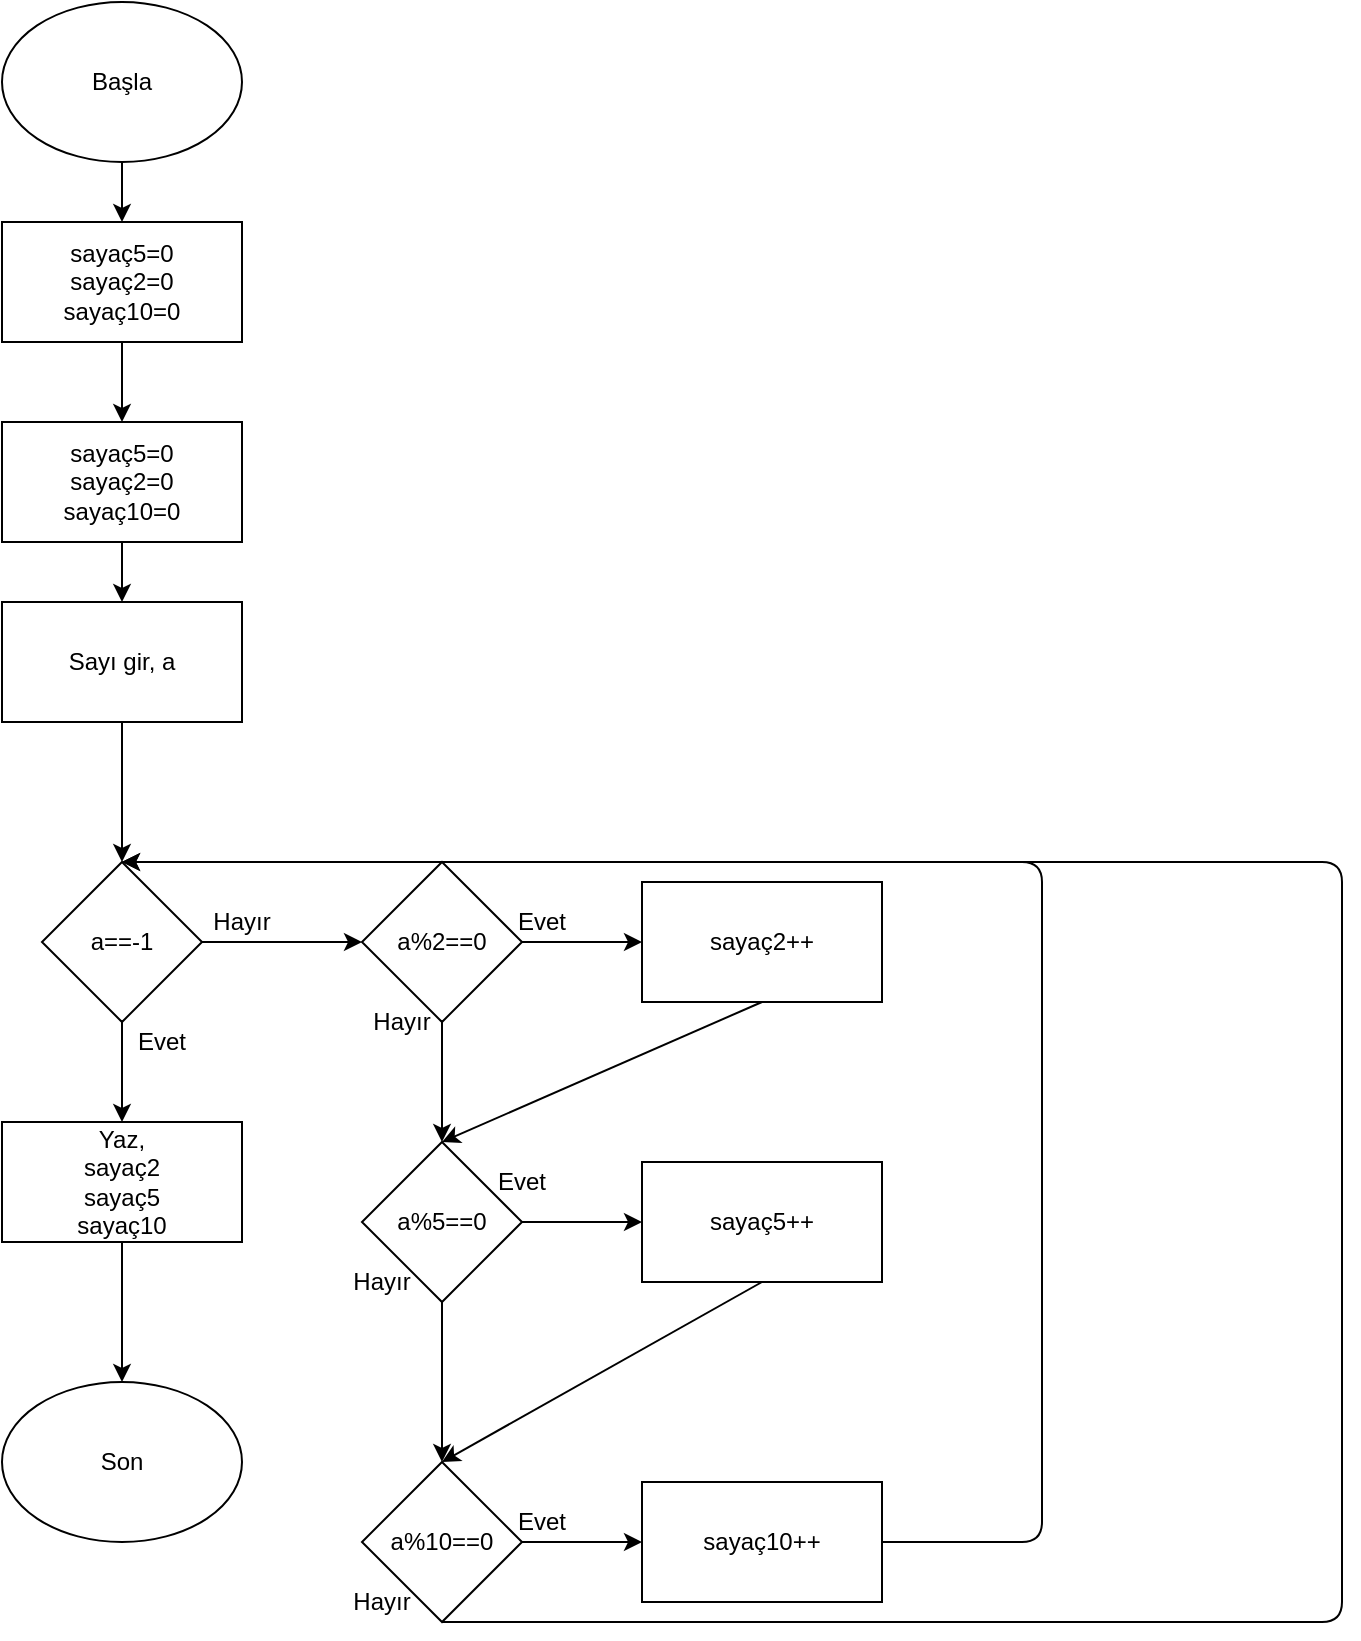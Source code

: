 <mxfile version="13.9.9" type="device"><diagram id="H1XhaN2Ee6a9WhmZBrn6" name="Sayfa -1"><mxGraphModel dx="1086" dy="846" grid="1" gridSize="10" guides="1" tooltips="1" connect="1" arrows="1" fold="1" page="1" pageScale="1" pageWidth="827" pageHeight="1169" math="0" shadow="0"><root><mxCell id="0"/><mxCell id="1" parent="0"/><mxCell id="QEg-bzOws-zd4TGPTc5k-4" value="" style="edgeStyle=orthogonalEdgeStyle;rounded=0;orthogonalLoop=1;jettySize=auto;html=1;" edge="1" parent="1" source="QEg-bzOws-zd4TGPTc5k-2" target="QEg-bzOws-zd4TGPTc5k-3"><mxGeometry relative="1" as="geometry"/></mxCell><mxCell id="QEg-bzOws-zd4TGPTc5k-2" value="Başla" style="ellipse;whiteSpace=wrap;html=1;" vertex="1" parent="1"><mxGeometry x="90" y="60" width="120" height="80" as="geometry"/></mxCell><mxCell id="QEg-bzOws-zd4TGPTc5k-6" value="" style="edgeStyle=orthogonalEdgeStyle;rounded=0;orthogonalLoop=1;jettySize=auto;html=1;" edge="1" parent="1" source="QEg-bzOws-zd4TGPTc5k-3" target="QEg-bzOws-zd4TGPTc5k-5"><mxGeometry relative="1" as="geometry"/></mxCell><mxCell id="QEg-bzOws-zd4TGPTc5k-3" value="sayaç5=0&lt;br&gt;sayaç2=0&lt;br&gt;sayaç10=0" style="whiteSpace=wrap;html=1;" vertex="1" parent="1"><mxGeometry x="90" y="170" width="120" height="60" as="geometry"/></mxCell><mxCell id="QEg-bzOws-zd4TGPTc5k-8" value="" style="edgeStyle=orthogonalEdgeStyle;rounded=0;orthogonalLoop=1;jettySize=auto;html=1;" edge="1" parent="1" source="QEg-bzOws-zd4TGPTc5k-5" target="QEg-bzOws-zd4TGPTc5k-7"><mxGeometry relative="1" as="geometry"/></mxCell><mxCell id="QEg-bzOws-zd4TGPTc5k-5" value="sayaç5=0&lt;br&gt;sayaç2=0&lt;br&gt;sayaç10=0" style="whiteSpace=wrap;html=1;" vertex="1" parent="1"><mxGeometry x="90" y="270" width="120" height="60" as="geometry"/></mxCell><mxCell id="QEg-bzOws-zd4TGPTc5k-10" value="" style="edgeStyle=orthogonalEdgeStyle;rounded=0;orthogonalLoop=1;jettySize=auto;html=1;" edge="1" parent="1" source="QEg-bzOws-zd4TGPTc5k-7" target="QEg-bzOws-zd4TGPTc5k-9"><mxGeometry relative="1" as="geometry"/></mxCell><mxCell id="QEg-bzOws-zd4TGPTc5k-7" value="Sayı gir, a" style="whiteSpace=wrap;html=1;" vertex="1" parent="1"><mxGeometry x="90" y="360" width="120" height="60" as="geometry"/></mxCell><mxCell id="QEg-bzOws-zd4TGPTc5k-17" value="" style="edgeStyle=orthogonalEdgeStyle;rounded=0;orthogonalLoop=1;jettySize=auto;html=1;" edge="1" parent="1" source="QEg-bzOws-zd4TGPTc5k-9" target="QEg-bzOws-zd4TGPTc5k-16"><mxGeometry relative="1" as="geometry"/></mxCell><mxCell id="QEg-bzOws-zd4TGPTc5k-31" value="" style="edgeStyle=orthogonalEdgeStyle;rounded=0;orthogonalLoop=1;jettySize=auto;html=1;" edge="1" parent="1" source="QEg-bzOws-zd4TGPTc5k-9" target="QEg-bzOws-zd4TGPTc5k-30"><mxGeometry relative="1" as="geometry"/></mxCell><mxCell id="QEg-bzOws-zd4TGPTc5k-9" value="a==-1" style="rhombus;whiteSpace=wrap;html=1;" vertex="1" parent="1"><mxGeometry x="110" y="490" width="80" height="80" as="geometry"/></mxCell><mxCell id="QEg-bzOws-zd4TGPTc5k-19" value="" style="edgeStyle=orthogonalEdgeStyle;rounded=0;orthogonalLoop=1;jettySize=auto;html=1;" edge="1" parent="1" source="QEg-bzOws-zd4TGPTc5k-16" target="QEg-bzOws-zd4TGPTc5k-18"><mxGeometry relative="1" as="geometry"/></mxCell><mxCell id="QEg-bzOws-zd4TGPTc5k-21" value="" style="edgeStyle=orthogonalEdgeStyle;rounded=0;orthogonalLoop=1;jettySize=auto;html=1;" edge="1" parent="1" source="QEg-bzOws-zd4TGPTc5k-16" target="QEg-bzOws-zd4TGPTc5k-20"><mxGeometry relative="1" as="geometry"/></mxCell><mxCell id="QEg-bzOws-zd4TGPTc5k-16" value="a%2==0" style="rhombus;whiteSpace=wrap;html=1;" vertex="1" parent="1"><mxGeometry x="270" y="490" width="80" height="80" as="geometry"/></mxCell><mxCell id="QEg-bzOws-zd4TGPTc5k-18" value="sayaç2++" style="whiteSpace=wrap;html=1;" vertex="1" parent="1"><mxGeometry x="410" y="500" width="120" height="60" as="geometry"/></mxCell><mxCell id="QEg-bzOws-zd4TGPTc5k-23" value="" style="edgeStyle=orthogonalEdgeStyle;rounded=0;orthogonalLoop=1;jettySize=auto;html=1;" edge="1" parent="1" source="QEg-bzOws-zd4TGPTc5k-20" target="QEg-bzOws-zd4TGPTc5k-22"><mxGeometry relative="1" as="geometry"/></mxCell><mxCell id="QEg-bzOws-zd4TGPTc5k-25" value="" style="edgeStyle=orthogonalEdgeStyle;rounded=0;orthogonalLoop=1;jettySize=auto;html=1;" edge="1" parent="1" source="QEg-bzOws-zd4TGPTc5k-20" target="QEg-bzOws-zd4TGPTc5k-24"><mxGeometry relative="1" as="geometry"/></mxCell><mxCell id="QEg-bzOws-zd4TGPTc5k-20" value="a%5==0" style="rhombus;whiteSpace=wrap;html=1;" vertex="1" parent="1"><mxGeometry x="270" y="630" width="80" height="80" as="geometry"/></mxCell><mxCell id="QEg-bzOws-zd4TGPTc5k-22" value="sayaç5++" style="whiteSpace=wrap;html=1;" vertex="1" parent="1"><mxGeometry x="410" y="640" width="120" height="60" as="geometry"/></mxCell><mxCell id="QEg-bzOws-zd4TGPTc5k-29" value="" style="edgeStyle=orthogonalEdgeStyle;rounded=0;orthogonalLoop=1;jettySize=auto;html=1;" edge="1" parent="1" source="QEg-bzOws-zd4TGPTc5k-24" target="QEg-bzOws-zd4TGPTc5k-28"><mxGeometry relative="1" as="geometry"/></mxCell><mxCell id="QEg-bzOws-zd4TGPTc5k-24" value="a%10==0" style="rhombus;whiteSpace=wrap;html=1;" vertex="1" parent="1"><mxGeometry x="270" y="790" width="80" height="80" as="geometry"/></mxCell><mxCell id="QEg-bzOws-zd4TGPTc5k-26" value="" style="endArrow=classic;html=1;exitX=0.5;exitY=1;exitDx=0;exitDy=0;entryX=0.5;entryY=0;entryDx=0;entryDy=0;" edge="1" parent="1" source="QEg-bzOws-zd4TGPTc5k-18" target="QEg-bzOws-zd4TGPTc5k-20"><mxGeometry width="50" height="50" relative="1" as="geometry"><mxPoint x="390" y="540" as="sourcePoint"/><mxPoint x="320" y="620" as="targetPoint"/></mxGeometry></mxCell><mxCell id="QEg-bzOws-zd4TGPTc5k-27" value="" style="endArrow=classic;html=1;exitX=0.5;exitY=1;exitDx=0;exitDy=0;entryX=0.5;entryY=0;entryDx=0;entryDy=0;" edge="1" parent="1" source="QEg-bzOws-zd4TGPTc5k-22" target="QEg-bzOws-zd4TGPTc5k-24"><mxGeometry width="50" height="50" relative="1" as="geometry"><mxPoint x="390" y="540" as="sourcePoint"/><mxPoint x="440" y="490" as="targetPoint"/></mxGeometry></mxCell><mxCell id="QEg-bzOws-zd4TGPTc5k-28" value="sayaç10++" style="whiteSpace=wrap;html=1;" vertex="1" parent="1"><mxGeometry x="410" y="800" width="120" height="60" as="geometry"/></mxCell><mxCell id="QEg-bzOws-zd4TGPTc5k-33" value="" style="edgeStyle=orthogonalEdgeStyle;rounded=0;orthogonalLoop=1;jettySize=auto;html=1;" edge="1" parent="1" source="QEg-bzOws-zd4TGPTc5k-30" target="QEg-bzOws-zd4TGPTc5k-32"><mxGeometry relative="1" as="geometry"/></mxCell><mxCell id="QEg-bzOws-zd4TGPTc5k-30" value="Yaz,&lt;br&gt;sayaç2&lt;br&gt;sayaç5&lt;br&gt;sayaç10" style="whiteSpace=wrap;html=1;" vertex="1" parent="1"><mxGeometry x="90" y="620" width="120" height="60" as="geometry"/></mxCell><mxCell id="QEg-bzOws-zd4TGPTc5k-32" value="Son" style="ellipse;whiteSpace=wrap;html=1;" vertex="1" parent="1"><mxGeometry x="90" y="750" width="120" height="80" as="geometry"/></mxCell><mxCell id="QEg-bzOws-zd4TGPTc5k-34" value="" style="endArrow=classic;html=1;exitX=1;exitY=0.5;exitDx=0;exitDy=0;entryX=0.5;entryY=0;entryDx=0;entryDy=0;" edge="1" parent="1" source="QEg-bzOws-zd4TGPTc5k-28" target="QEg-bzOws-zd4TGPTc5k-9"><mxGeometry width="50" height="50" relative="1" as="geometry"><mxPoint x="390" y="620" as="sourcePoint"/><mxPoint x="440" y="570" as="targetPoint"/><Array as="points"><mxPoint x="610" y="830"/><mxPoint x="610" y="490"/></Array></mxGeometry></mxCell><mxCell id="QEg-bzOws-zd4TGPTc5k-35" value="" style="endArrow=classic;html=1;exitX=0.5;exitY=1;exitDx=0;exitDy=0;entryX=0.5;entryY=0;entryDx=0;entryDy=0;" edge="1" parent="1" source="QEg-bzOws-zd4TGPTc5k-24" target="QEg-bzOws-zd4TGPTc5k-9"><mxGeometry width="50" height="50" relative="1" as="geometry"><mxPoint x="390" y="620" as="sourcePoint"/><mxPoint x="480" y="1000" as="targetPoint"/><Array as="points"><mxPoint x="760" y="870"/><mxPoint x="760" y="490"/></Array></mxGeometry></mxCell><mxCell id="QEg-bzOws-zd4TGPTc5k-36" value="Hayır" style="text;html=1;strokeColor=none;fillColor=none;align=center;verticalAlign=middle;whiteSpace=wrap;rounded=0;" vertex="1" parent="1"><mxGeometry x="190" y="510" width="40" height="20" as="geometry"/></mxCell><mxCell id="QEg-bzOws-zd4TGPTc5k-37" value="Evet" style="text;html=1;strokeColor=none;fillColor=none;align=center;verticalAlign=middle;whiteSpace=wrap;rounded=0;" vertex="1" parent="1"><mxGeometry x="150" y="570" width="40" height="20" as="geometry"/></mxCell><mxCell id="QEg-bzOws-zd4TGPTc5k-38" value="Evet" style="text;html=1;strokeColor=none;fillColor=none;align=center;verticalAlign=middle;whiteSpace=wrap;rounded=0;" vertex="1" parent="1"><mxGeometry x="340" y="510" width="40" height="20" as="geometry"/></mxCell><mxCell id="QEg-bzOws-zd4TGPTc5k-39" value="Hayır" style="text;html=1;strokeColor=none;fillColor=none;align=center;verticalAlign=middle;whiteSpace=wrap;rounded=0;" vertex="1" parent="1"><mxGeometry x="270" y="560" width="40" height="20" as="geometry"/></mxCell><mxCell id="QEg-bzOws-zd4TGPTc5k-41" value="Evet" style="text;html=1;strokeColor=none;fillColor=none;align=center;verticalAlign=middle;whiteSpace=wrap;rounded=0;" vertex="1" parent="1"><mxGeometry x="330" y="640" width="40" height="20" as="geometry"/></mxCell><mxCell id="QEg-bzOws-zd4TGPTc5k-42" value="Hayır" style="text;html=1;strokeColor=none;fillColor=none;align=center;verticalAlign=middle;whiteSpace=wrap;rounded=0;" vertex="1" parent="1"><mxGeometry x="260" y="690" width="40" height="20" as="geometry"/></mxCell><mxCell id="QEg-bzOws-zd4TGPTc5k-43" value="Evet" style="text;html=1;strokeColor=none;fillColor=none;align=center;verticalAlign=middle;whiteSpace=wrap;rounded=0;" vertex="1" parent="1"><mxGeometry x="340" y="810" width="40" height="20" as="geometry"/></mxCell><mxCell id="QEg-bzOws-zd4TGPTc5k-44" value="Hayır" style="text;html=1;strokeColor=none;fillColor=none;align=center;verticalAlign=middle;whiteSpace=wrap;rounded=0;" vertex="1" parent="1"><mxGeometry x="260" y="850" width="40" height="20" as="geometry"/></mxCell></root></mxGraphModel></diagram></mxfile>
